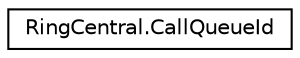 digraph "Graphical Class Hierarchy"
{
 // LATEX_PDF_SIZE
  edge [fontname="Helvetica",fontsize="10",labelfontname="Helvetica",labelfontsize="10"];
  node [fontname="Helvetica",fontsize="10",shape=record];
  rankdir="LR";
  Node0 [label="RingCentral.CallQueueId",height=0.2,width=0.4,color="black", fillcolor="white", style="filled",URL="$classRingCentral_1_1CallQueueId.html",tooltip="Call queue information"];
}
